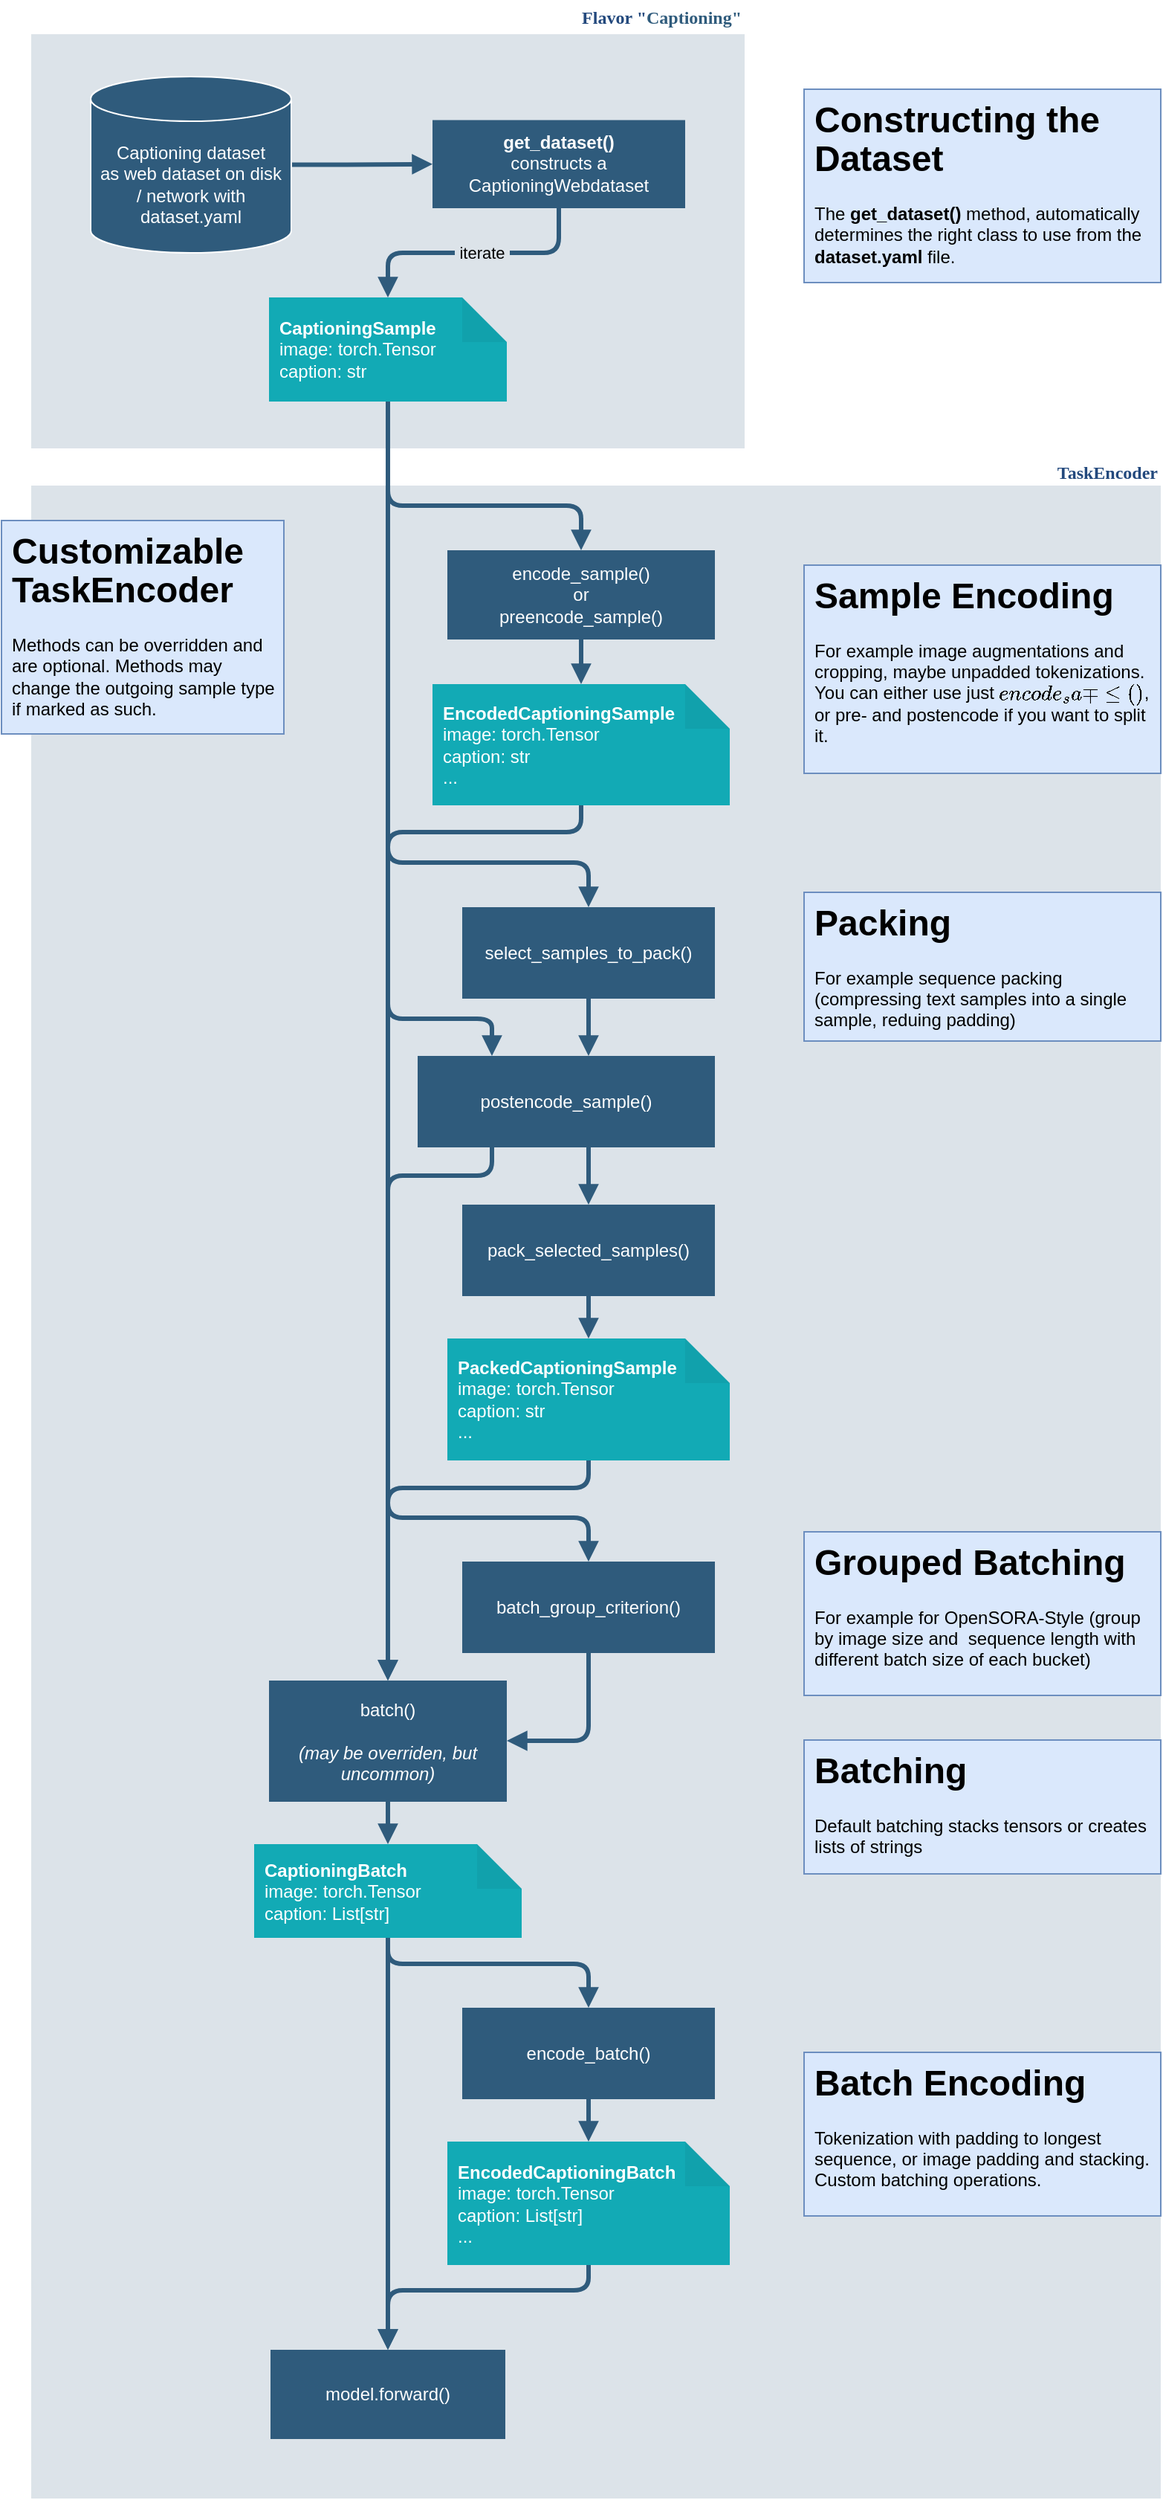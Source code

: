 <mxfile version="26.2.2">
  <diagram id="07fea595-8f29-1299-0266-81d95cde20df" name="Page-1">
    <mxGraphModel dx="3035" dy="2160" grid="1" gridSize="10" guides="0" tooltips="1" connect="1" arrows="1" fold="1" page="0" pageScale="1" pageWidth="1169" pageHeight="827" background="none" math="0" shadow="0">
      <root>
        <mxCell id="0" />
        <mxCell id="1" parent="0" />
        <mxCell id="EeR23cp9OgTQIamsDvA7-231" value="&lt;font color=&quot;#23497d&quot;&gt;TaskEncoder&lt;/font&gt;" style="swimlane;whiteSpace=wrap;fillColor=none;swimlaneFillColor=#BAC8D3;fontColor=#2F5B7C;fontFamily=Tahoma;html=1;strokeColor=none;opacity=50;align=right;startSize=15;verticalAlign=bottom;" parent="1" vertex="1">
          <mxGeometry x="80" y="131.5" width="760" height="1368.5" as="geometry">
            <mxRectangle x="24.5" y="88.5" width="80" height="23" as="alternateBounds" />
          </mxGeometry>
        </mxCell>
        <mxCell id="EeR23cp9OgTQIamsDvA7-262" style="edgeStyle=orthogonalEdgeStyle;shape=connector;rounded=1;orthogonalLoop=1;jettySize=auto;html=1;entryX=0.5;entryY=0;entryDx=0;entryDy=0;entryPerimeter=0;labelBackgroundColor=default;strokeColor=#2F5B7C;strokeWidth=3;fontFamily=Helvetica;fontSize=11;fontColor=default;endArrow=block;endFill=1;" parent="EeR23cp9OgTQIamsDvA7-231" source="EeR23cp9OgTQIamsDvA7-233" target="215" edge="1">
          <mxGeometry relative="1" as="geometry">
            <mxPoint x="240" y="139.5" as="targetPoint" />
            <Array as="points" />
          </mxGeometry>
        </mxCell>
        <mxCell id="EeR23cp9OgTQIamsDvA7-233" value="encode_sample()&lt;br&gt;or&lt;br&gt;preencode_sample()" style="whiteSpace=wrap;strokeColor=none;fillColor=#2f5b7c;shadow=0;fontColor=#FFFFFF;fontFamily=Helvetica;fontStyle=0;html=1;fontSize=12;spacing=6;verticalAlign=middle;dashed=1;dashPattern=12 12;" parent="EeR23cp9OgTQIamsDvA7-231" vertex="1">
          <mxGeometry x="280" y="58.5" width="180" height="60" as="geometry" />
        </mxCell>
        <mxCell id="2y5nxieE3EETo1UtqVLI-180" value="&lt;h1 style=&quot;line-height: 110%;&quot;&gt;Customizable TaskEncoder&lt;br&gt;&lt;/h1&gt;&lt;p style=&quot;line-height: 120%;&quot;&gt;Methods can be overridden and are optional. Methods may change the outgoing sample type if marked as such.&lt;/p&gt;" style="text;html=1;strokeColor=#6c8ebf;fillColor=#dae8fc;spacing=7;spacingTop=-20;whiteSpace=wrap;overflow=hidden;rounded=0;" parent="EeR23cp9OgTQIamsDvA7-231" vertex="1">
          <mxGeometry x="-20" y="38.5" width="190" height="143.5" as="geometry" />
        </mxCell>
        <mxCell id="183" value="select_samples_to_pack()" style="whiteSpace=wrap;strokeColor=none;fillColor=#2f5b7c;shadow=0;fontColor=#FFFFFF;fontFamily=Helvetica;fontStyle=0;html=1;fontSize=12;spacing=6;verticalAlign=middle;dashed=1;dashPattern=12 12;" parent="EeR23cp9OgTQIamsDvA7-231" vertex="1">
          <mxGeometry x="290" y="298.5" width="170" height="61.5" as="geometry" />
        </mxCell>
        <mxCell id="191" style="edgeStyle=orthogonalEdgeStyle;shape=connector;rounded=1;orthogonalLoop=1;jettySize=auto;html=1;labelBackgroundColor=default;strokeColor=#2F5B7C;strokeWidth=3;fontFamily=Helvetica;fontSize=11;fontColor=default;endArrow=block;endFill=1;" parent="EeR23cp9OgTQIamsDvA7-231" target="185" edge="1" source="6ks5d3bdUb8dPeCm2RqI-218">
          <mxGeometry relative="1" as="geometry">
            <mxPoint x="310" y="468.5" as="sourcePoint" />
            <mxPoint x="459" y="397" as="targetPoint" />
            <Array as="points">
              <mxPoint x="310" y="479" />
              <mxPoint x="240" y="479" />
              <mxPoint x="240" y="709" />
              <mxPoint x="375" y="709" />
            </Array>
          </mxGeometry>
        </mxCell>
        <mxCell id="215" value="&lt;b style=&quot;border-color: var(--border-color);&quot;&gt;EncodedCaptioningSample&lt;/b&gt;&lt;br style=&quot;border-color: var(--border-color);&quot;&gt;image: torch.Tensor&lt;br style=&quot;border-color: var(--border-color);&quot;&gt;&lt;div style=&quot;border-color: var(--border-color);&quot;&gt;caption: str&lt;/div&gt;&lt;div style=&quot;border-color: var(--border-color);&quot;&gt;...&lt;/div&gt;" style="shape=note;whiteSpace=wrap;html=1;backgroundOutline=1;darkOpacity=0.05;fontFamily=Helvetica;fontSize=12;fontColor=#FFFFFF;align=left;fillColor=#12aab5;strokeColor=none;shadow=0;fontStyle=0;spacing=7;spacingBottom=0;verticalAlign=middle;" parent="EeR23cp9OgTQIamsDvA7-231" vertex="1">
          <mxGeometry x="270" y="148.5" width="200" height="81.5" as="geometry" />
        </mxCell>
        <mxCell id="216" style="edgeStyle=orthogonalEdgeStyle;shape=connector;rounded=1;orthogonalLoop=1;jettySize=auto;html=1;labelBackgroundColor=default;strokeColor=#2F5B7C;strokeWidth=3;fontFamily=Helvetica;fontSize=11;fontColor=default;endArrow=block;endFill=1;startArrow=none;" parent="EeR23cp9OgTQIamsDvA7-231" source="215" edge="1">
          <mxGeometry relative="1" as="geometry">
            <mxPoint x="459" y="694" as="sourcePoint" />
            <mxPoint x="240" y="818.5" as="targetPoint" />
            <Array as="points">
              <mxPoint x="370" y="248" />
              <mxPoint x="240" y="248" />
            </Array>
          </mxGeometry>
        </mxCell>
        <mxCell id="184" value="pack_selected_samples()" style="whiteSpace=wrap;strokeColor=none;fillColor=#2f5b7c;shadow=0;fontColor=#FFFFFF;fontFamily=Helvetica;fontStyle=0;html=1;fontSize=12;spacing=6;verticalAlign=middle;dashed=1;dashPattern=12 12;" parent="EeR23cp9OgTQIamsDvA7-231" vertex="1">
          <mxGeometry x="290" y="498.5" width="170" height="61.5" as="geometry" />
        </mxCell>
        <mxCell id="185" value="batch_group_criterion()" style="whiteSpace=wrap;strokeColor=none;fillColor=#2f5b7c;shadow=0;fontColor=#FFFFFF;fontFamily=Helvetica;fontStyle=0;html=1;fontSize=12;spacing=6;verticalAlign=middle;dashed=1;dashPattern=12 12;" parent="EeR23cp9OgTQIamsDvA7-231" vertex="1">
          <mxGeometry x="290" y="738.5" width="170" height="61.5" as="geometry" />
        </mxCell>
        <mxCell id="EeR23cp9OgTQIamsDvA7-264" value="&lt;b style=&quot;border-color: var(--border-color);&quot;&gt;CaptioningBatch&lt;/b&gt;&lt;br style=&quot;border-color: var(--border-color);&quot;&gt;image: torch.Tensor&lt;br style=&quot;border-color: var(--border-color);&quot;&gt;&lt;div style=&quot;border-color: var(--border-color);&quot;&gt;caption: List[str]&lt;/div&gt;" style="shape=note;whiteSpace=wrap;html=1;backgroundOutline=1;darkOpacity=0.05;fontFamily=Helvetica;fontSize=12;fontColor=#FFFFFF;align=left;fillColor=#12aab5;strokeColor=none;shadow=0;fontStyle=0;spacing=7;spacingBottom=0;verticalAlign=middle;" parent="EeR23cp9OgTQIamsDvA7-231" vertex="1">
          <mxGeometry x="150" y="928.5" width="180" height="63" as="geometry" />
        </mxCell>
        <mxCell id="EeR23cp9OgTQIamsDvA7-268" value="encode_batch()" style="whiteSpace=wrap;strokeColor=none;fillColor=#2f5b7c;shadow=0;fontColor=#FFFFFF;fontFamily=Helvetica;fontStyle=0;html=1;fontSize=12;spacing=6;verticalAlign=middle;dashed=1;dashPattern=12 12;" parent="EeR23cp9OgTQIamsDvA7-231" vertex="1">
          <mxGeometry x="290" y="1038.5" width="170" height="61.5" as="geometry" />
        </mxCell>
        <mxCell id="EeR23cp9OgTQIamsDvA7-269" style="edgeStyle=orthogonalEdgeStyle;shape=connector;rounded=1;orthogonalLoop=1;jettySize=auto;html=1;labelBackgroundColor=default;strokeColor=#2F5B7C;strokeWidth=3;fontFamily=Helvetica;fontSize=11;fontColor=default;endArrow=block;endFill=1;" parent="EeR23cp9OgTQIamsDvA7-231" source="EeR23cp9OgTQIamsDvA7-264" target="EeR23cp9OgTQIamsDvA7-268" edge="1">
          <mxGeometry relative="1" as="geometry">
            <Array as="points">
              <mxPoint x="240" y="1009" />
              <mxPoint x="375" y="1009" />
            </Array>
          </mxGeometry>
        </mxCell>
        <mxCell id="196" value="&lt;div style=&quot;&quot;&gt;&lt;b style=&quot;border-color: var(--border-color);&quot;&gt;EncodedCaptioningBatch&lt;/b&gt;&lt;br style=&quot;border-color: var(--border-color);&quot;&gt;&lt;span style=&quot;&quot;&gt;image: torch.Tensor&lt;/span&gt;&lt;br style=&quot;border-color: var(--border-color);&quot;&gt;&lt;div style=&quot;border-color: var(--border-color);&quot;&gt;caption: List[str]&lt;/div&gt;&lt;div style=&quot;border-color: var(--border-color);&quot;&gt;...&lt;/div&gt;&lt;/div&gt;" style="shape=note;whiteSpace=wrap;html=1;backgroundOutline=1;darkOpacity=0.05;fontFamily=Helvetica;fontSize=12;fontColor=#FFFFFF;align=left;fillColor=#12aab5;strokeColor=none;shadow=0;fontStyle=0;spacing=7;spacingBottom=0;verticalAlign=middle;" parent="EeR23cp9OgTQIamsDvA7-231" vertex="1">
          <mxGeometry x="280" y="1128.5" width="190" height="83" as="geometry" />
        </mxCell>
        <mxCell id="EeR23cp9OgTQIamsDvA7-273" style="edgeStyle=orthogonalEdgeStyle;shape=connector;rounded=1;orthogonalLoop=1;jettySize=auto;html=1;labelBackgroundColor=default;strokeColor=#2F5B7C;strokeWidth=3;fontFamily=Helvetica;fontSize=11;fontColor=default;endArrow=block;endFill=1;" parent="EeR23cp9OgTQIamsDvA7-231" source="EeR23cp9OgTQIamsDvA7-268" target="196" edge="1">
          <mxGeometry relative="1" as="geometry">
            <mxPoint x="240" y="1026.5" as="targetPoint" />
          </mxGeometry>
        </mxCell>
        <mxCell id="EeR23cp9OgTQIamsDvA7-241" value="batch()&lt;br&gt;&lt;i&gt;&lt;br&gt;(may be overriden, but uncommon)&lt;/i&gt;" style="whiteSpace=wrap;strokeColor=none;fillColor=#2f5b7c;shadow=0;fontColor=#FFFFFF;fontFamily=Helvetica;fontStyle=0;html=1;fontSize=12;spacing=6;verticalAlign=middle;" parent="EeR23cp9OgTQIamsDvA7-231" vertex="1">
          <mxGeometry x="160" y="818.5" width="160" height="81.5" as="geometry" />
        </mxCell>
        <mxCell id="EeR23cp9OgTQIamsDvA7-265" style="edgeStyle=orthogonalEdgeStyle;shape=connector;rounded=1;orthogonalLoop=1;jettySize=auto;html=1;exitX=0.5;exitY=1;exitDx=0;exitDy=0;entryX=0.5;entryY=0;entryDx=0;entryDy=0;entryPerimeter=0;labelBackgroundColor=default;strokeColor=#2F5B7C;strokeWidth=3;fontFamily=Helvetica;fontSize=11;fontColor=default;endArrow=block;endFill=1;" parent="EeR23cp9OgTQIamsDvA7-231" source="EeR23cp9OgTQIamsDvA7-241" target="EeR23cp9OgTQIamsDvA7-264" edge="1">
          <mxGeometry relative="1" as="geometry" />
        </mxCell>
        <mxCell id="194" style="edgeStyle=orthogonalEdgeStyle;shape=connector;rounded=1;orthogonalLoop=1;jettySize=auto;html=1;labelBackgroundColor=default;strokeColor=#2F5B7C;strokeWidth=3;fontFamily=Helvetica;fontSize=11;fontColor=default;endArrow=block;endFill=1;" parent="EeR23cp9OgTQIamsDvA7-231" source="185" target="EeR23cp9OgTQIamsDvA7-241" edge="1">
          <mxGeometry relative="1" as="geometry">
            <mxPoint x="369.5" y="955.5" as="sourcePoint" />
            <mxPoint x="250" y="1002.5" as="targetPoint" />
            <Array as="points">
              <mxPoint x="375" y="859" />
            </Array>
          </mxGeometry>
        </mxCell>
        <mxCell id="201" value="&lt;b style=&quot;border-color: var(--border-color);&quot;&gt;PackedCaptioningSample&lt;/b&gt;&lt;br style=&quot;border-color: var(--border-color);&quot;&gt;image: torch.Tensor&lt;br style=&quot;border-color: var(--border-color);&quot;&gt;&lt;div style=&quot;border-color: var(--border-color);&quot;&gt;caption: str&lt;/div&gt;&lt;div style=&quot;border-color: var(--border-color);&quot;&gt;...&lt;/div&gt;" style="shape=note;whiteSpace=wrap;html=1;backgroundOutline=1;darkOpacity=0.05;fontFamily=Helvetica;fontSize=12;fontColor=#FFFFFF;align=left;fillColor=#12aab5;strokeColor=none;shadow=0;fontStyle=0;spacing=7;spacingBottom=0;verticalAlign=middle;" parent="EeR23cp9OgTQIamsDvA7-231" vertex="1">
          <mxGeometry x="280" y="588.5" width="190" height="82" as="geometry" />
        </mxCell>
        <mxCell id="202" value="" style="edgeStyle=orthogonalEdgeStyle;shape=connector;rounded=1;orthogonalLoop=1;jettySize=auto;html=1;labelBackgroundColor=default;strokeColor=#2F5B7C;strokeWidth=3;fontFamily=Helvetica;fontSize=11;fontColor=default;endArrow=block;endFill=1;" parent="EeR23cp9OgTQIamsDvA7-231" source="184" target="201" edge="1">
          <mxGeometry relative="1" as="geometry">
            <mxPoint x="369" y="529.5" as="sourcePoint" />
            <mxPoint x="240" y="782.5" as="targetPoint" />
            <Array as="points" />
          </mxGeometry>
        </mxCell>
        <mxCell id="190" style="edgeStyle=orthogonalEdgeStyle;shape=connector;rounded=1;orthogonalLoop=1;jettySize=auto;html=1;labelBackgroundColor=default;strokeColor=#2F5B7C;strokeWidth=3;fontFamily=Helvetica;fontSize=11;fontColor=default;endArrow=block;endFill=1;startArrow=none;" parent="EeR23cp9OgTQIamsDvA7-231" source="201" target="EeR23cp9OgTQIamsDvA7-241" edge="1">
          <mxGeometry relative="1" as="geometry">
            <mxPoint x="330" y="440.75" as="sourcePoint" />
            <mxPoint x="459" y="487" as="targetPoint" />
            <Array as="points">
              <mxPoint x="375" y="689" />
              <mxPoint x="240" y="689" />
            </Array>
          </mxGeometry>
        </mxCell>
        <mxCell id="2y5nxieE3EETo1UtqVLI-175" value="&lt;h1 style=&quot;line-height: 110%;&quot;&gt;Batching&lt;/h1&gt;&lt;p style=&quot;line-height: 120%;&quot;&gt;Default batching stacks tensors or creates lists of strings&lt;/p&gt;" style="text;html=1;strokeColor=#6c8ebf;fillColor=#dae8fc;spacing=7;spacingTop=-20;whiteSpace=wrap;overflow=hidden;rounded=0;" parent="EeR23cp9OgTQIamsDvA7-231" vertex="1">
          <mxGeometry x="520" y="858.5" width="240" height="90" as="geometry" />
        </mxCell>
        <mxCell id="2y5nxieE3EETo1UtqVLI-176" value="&lt;h1 style=&quot;line-height: 110%;&quot;&gt;Batch Encoding&lt;/h1&gt;&lt;p style=&quot;line-height: 120%;&quot;&gt;Tokenization with padding to longest sequence, or image padding and stacking. Custom batching operations.&lt;/p&gt;" style="text;html=1;strokeColor=#6c8ebf;fillColor=#dae8fc;spacing=7;spacingTop=-20;whiteSpace=wrap;overflow=hidden;rounded=0;" parent="EeR23cp9OgTQIamsDvA7-231" vertex="1">
          <mxGeometry x="520" y="1068.5" width="240" height="110" as="geometry" />
        </mxCell>
        <mxCell id="186" style="edgeStyle=orthogonalEdgeStyle;shape=connector;rounded=1;orthogonalLoop=1;jettySize=auto;html=1;labelBackgroundColor=default;strokeColor=#2F5B7C;strokeWidth=3;fontFamily=Helvetica;fontSize=11;fontColor=default;endArrow=block;endFill=1;" parent="EeR23cp9OgTQIamsDvA7-231" source="EeR23cp9OgTQIamsDvA7-264" target="EeR23cp9OgTQIamsDvA7-275" edge="1">
          <mxGeometry relative="1" as="geometry">
            <mxPoint x="330" y="763.5" as="sourcePoint" />
            <mxPoint x="240" y="1026.5" as="targetPoint" />
          </mxGeometry>
        </mxCell>
        <mxCell id="EeR23cp9OgTQIamsDvA7-275" value="model.forward()" style="whiteSpace=wrap;strokeColor=none;fillColor=#2f5b7c;shadow=0;fontColor=#FFFFFF;fontFamily=Helvetica;fontStyle=0;html=1;fontSize=12;spacing=6;verticalAlign=middle;dashed=1;dashPattern=12 12;" parent="EeR23cp9OgTQIamsDvA7-231" vertex="1">
          <mxGeometry x="161" y="1268.5" width="158" height="60" as="geometry" />
        </mxCell>
        <mxCell id="197" style="edgeStyle=orthogonalEdgeStyle;shape=connector;rounded=1;orthogonalLoop=1;jettySize=auto;html=1;labelBackgroundColor=default;strokeColor=#2F5B7C;strokeWidth=3;fontFamily=Helvetica;fontSize=11;fontColor=default;endArrow=block;endFill=1;" parent="EeR23cp9OgTQIamsDvA7-231" source="196" target="EeR23cp9OgTQIamsDvA7-275" edge="1">
          <mxGeometry relative="1" as="geometry">
            <mxPoint x="369.5" y="989.5" as="sourcePoint" />
            <mxPoint x="369" y="1032.5" as="targetPoint" />
            <Array as="points">
              <mxPoint x="375" y="1228.5" />
              <mxPoint x="240" y="1228.5" />
            </Array>
          </mxGeometry>
        </mxCell>
        <mxCell id="218" value="&lt;h1 style=&quot;line-height: 110%;&quot;&gt;Grouped Batching&lt;/h1&gt;&lt;p style=&quot;line-height: 120%;&quot;&gt;For example for OpenSORA-Style (group by image size and&amp;nbsp; sequence length with different batch size of each bucket)&lt;/p&gt;" style="text;html=1;strokeColor=#6c8ebf;fillColor=#dae8fc;spacing=7;spacingTop=-20;whiteSpace=wrap;overflow=hidden;rounded=0;" parent="EeR23cp9OgTQIamsDvA7-231" vertex="1">
          <mxGeometry x="520" y="718.5" width="240" height="110" as="geometry" />
        </mxCell>
        <mxCell id="6ks5d3bdUb8dPeCm2RqI-218" value="postencode_sample()" style="whiteSpace=wrap;strokeColor=none;fillColor=#2f5b7c;shadow=0;fontColor=#FFFFFF;fontFamily=Helvetica;fontStyle=0;html=1;fontSize=12;spacing=6;verticalAlign=middle;dashed=1;dashPattern=12 12;" vertex="1" parent="EeR23cp9OgTQIamsDvA7-231">
          <mxGeometry x="260" y="398.5" width="200" height="61.5" as="geometry" />
        </mxCell>
        <mxCell id="6ks5d3bdUb8dPeCm2RqI-220" value="" style="edgeStyle=orthogonalEdgeStyle;shape=connector;rounded=1;orthogonalLoop=1;jettySize=auto;html=1;labelBackgroundColor=default;strokeColor=#2F5B7C;strokeWidth=3;fontFamily=Helvetica;fontSize=11;fontColor=default;endArrow=block;endFill=1;" edge="1" parent="EeR23cp9OgTQIamsDvA7-231" source="183" target="6ks5d3bdUb8dPeCm2RqI-218">
          <mxGeometry relative="1" as="geometry">
            <mxPoint x="455" y="491.5" as="sourcePoint" />
            <mxPoint x="455" y="610.5" as="targetPoint" />
            <Array as="points">
              <mxPoint x="375" y="389" />
              <mxPoint x="375" y="389" />
            </Array>
          </mxGeometry>
        </mxCell>
        <mxCell id="6ks5d3bdUb8dPeCm2RqI-221" value="" style="edgeStyle=orthogonalEdgeStyle;shape=connector;rounded=1;orthogonalLoop=1;jettySize=auto;html=1;labelBackgroundColor=default;strokeColor=#2F5B7C;strokeWidth=3;fontFamily=Helvetica;fontSize=11;fontColor=default;endArrow=block;endFill=1;" edge="1" parent="EeR23cp9OgTQIamsDvA7-231">
          <mxGeometry relative="1" as="geometry">
            <mxPoint x="375" y="458.5" as="sourcePoint" />
            <mxPoint x="375" y="498.5" as="targetPoint" />
            <Array as="points">
              <mxPoint x="375" y="498.5" />
              <mxPoint x="375" y="498.5" />
            </Array>
          </mxGeometry>
        </mxCell>
        <mxCell id="217" value="&lt;h1 style=&quot;line-height: 110%;&quot;&gt;Packing&lt;/h1&gt;&lt;p style=&quot;line-height: 120%;&quot;&gt;For example sequence packing (compressing text samples into a single sample, reduing padding)&lt;/p&gt;" style="text;html=1;strokeColor=#6c8ebf;fillColor=#dae8fc;spacing=7;spacingTop=-20;whiteSpace=wrap;overflow=hidden;rounded=0;" parent="EeR23cp9OgTQIamsDvA7-231" vertex="1">
          <mxGeometry x="520" y="288.5" width="240" height="100" as="geometry" />
        </mxCell>
        <mxCell id="2y5nxieE3EETo1UtqVLI-174" value="&lt;h1 style=&quot;line-height: 110%;&quot;&gt;Sample Encoding&lt;/h1&gt;&lt;p style=&quot;line-height: 120%;&quot;&gt;For example image augmentations and cropping, maybe unpadded tokenizations.&lt;br&gt;You can either use just `encode_sample()`, or pre- and postencode if you want to split it.&lt;/p&gt;" style="text;html=1;strokeColor=#6c8ebf;fillColor=#dae8fc;spacing=7;spacingTop=-20;whiteSpace=wrap;overflow=hidden;rounded=0;" parent="EeR23cp9OgTQIamsDvA7-231" vertex="1">
          <mxGeometry x="520" y="68.5" width="240" height="140" as="geometry" />
        </mxCell>
        <mxCell id="170" value="&lt;font color=&quot;#23497d&quot;&gt;Flavor &quot;&lt;/font&gt;Captioning&quot;" style="swimlane;whiteSpace=wrap;fillColor=none;swimlaneFillColor=#BAC8D3;fontColor=#2F5B7C;fontFamily=Tahoma;html=1;strokeColor=none;opacity=50;align=right;" parent="1" vertex="1">
          <mxGeometry x="80" y="-180" width="480" height="301.5" as="geometry">
            <mxRectangle x="24.5" y="88.5" width="80" height="23" as="alternateBounds" />
          </mxGeometry>
        </mxCell>
        <mxCell id="EeR23cp9OgTQIamsDvA7-252" style="edgeStyle=orthogonalEdgeStyle;shape=connector;rounded=1;orthogonalLoop=1;jettySize=auto;html=1;entryX=0;entryY=0.5;entryDx=0;entryDy=0;labelBackgroundColor=default;strokeColor=#2F5B7C;strokeWidth=3;fontFamily=Helvetica;fontSize=11;fontColor=default;endArrow=block;endFill=1;" parent="170" source="EeR23cp9OgTQIamsDvA7-218" target="EeR23cp9OgTQIamsDvA7-251" edge="1">
          <mxGeometry relative="1" as="geometry" />
        </mxCell>
        <mxCell id="EeR23cp9OgTQIamsDvA7-218" value="Captioning dataset&lt;br&gt;as web dataset on disk / network with&lt;br&gt;dataset.yaml" style="shape=cylinder3;whiteSpace=wrap;html=1;boundedLbl=1;backgroundOutline=1;size=15;fillColor=#2f5b7c;strokeColor=#FFFFFF;fontColor=#FFFFFF;shadow=0;fontStyle=0;gradientColor=none;spacing=6;" parent="170" vertex="1">
          <mxGeometry x="40" y="51.5" width="135" height="118.5" as="geometry" />
        </mxCell>
        <mxCell id="EeR23cp9OgTQIamsDvA7-249" value="&lt;b style=&quot;border-color: var(--border-color);&quot;&gt;CaptioningSample&lt;/b&gt;&lt;br style=&quot;border-color: var(--border-color);&quot;&gt;image: torch.Tensor&lt;br style=&quot;border-color: var(--border-color);&quot;&gt;&lt;div style=&quot;border-color: var(--border-color);&quot;&gt;caption: str&lt;/div&gt;" style="shape=note;whiteSpace=wrap;html=1;backgroundOutline=1;darkOpacity=0.05;fontFamily=Helvetica;fontSize=12;fontColor=#FFFFFF;align=left;fillColor=#12aab5;strokeColor=none;shadow=0;fontStyle=0;spacing=7;spacingBottom=0;verticalAlign=middle;" parent="170" vertex="1">
          <mxGeometry x="160" y="200" width="160" height="70" as="geometry" />
        </mxCell>
        <mxCell id="EeR23cp9OgTQIamsDvA7-253" value="&amp;nbsp;iterate&amp;nbsp;" style="edgeStyle=orthogonalEdgeStyle;shape=connector;rounded=1;orthogonalLoop=1;jettySize=auto;html=1;entryX=0.5;entryY=0;entryDx=0;entryDy=0;entryPerimeter=0;labelBackgroundColor=#dce3e9;strokeColor=#2F5B7C;strokeWidth=3;fontFamily=Helvetica;fontSize=11;fontColor=default;endArrow=block;endFill=1;labelBorderColor=none;spacingLeft=0;spacingRight=-3;spacing=3;" parent="170" source="EeR23cp9OgTQIamsDvA7-251" target="EeR23cp9OgTQIamsDvA7-249" edge="1">
          <mxGeometry x="-0.043" relative="1" as="geometry">
            <mxPoint as="offset" />
          </mxGeometry>
        </mxCell>
        <mxCell id="EeR23cp9OgTQIamsDvA7-251" value="&lt;b&gt;get_dataset()&lt;/b&gt;&lt;br&gt;constructs a&lt;br&gt;CaptioningWebdataset" style="whiteSpace=wrap;strokeColor=none;fillColor=#2f5b7c;shadow=0;fontColor=#FFFFFF;fontFamily=Helvetica;fontStyle=0;html=1;fontSize=12;spacing=6;verticalAlign=middle;" parent="170" vertex="1">
          <mxGeometry x="270" y="80.75" width="170" height="59.25" as="geometry" />
        </mxCell>
        <mxCell id="2y5nxieE3EETo1UtqVLI-178" value="&lt;h1 style=&quot;line-height: 110%;&quot;&gt;Constructing the Dataset&lt;/h1&gt;&lt;p style=&quot;line-height: 120%;&quot;&gt;The &lt;b&gt;get_dataset()&lt;/b&gt; method, automatically determines the right class to use from the &lt;b&gt;dataset.yaml&lt;/b&gt; file.&lt;/p&gt;&lt;p style=&quot;line-height: 120%;&quot;&gt;You can pass your &lt;b&gt;TaskEncoder&lt;/b&gt; to the method to use custom methods as shown below&lt;/p&gt;" style="text;html=1;strokeColor=#6c8ebf;fillColor=#dae8fc;spacing=7;spacingTop=-20;whiteSpace=wrap;overflow=hidden;rounded=0;" parent="1" vertex="1">
          <mxGeometry x="600" y="-120" width="240" height="130" as="geometry" />
        </mxCell>
        <mxCell id="2y5nxieE3EETo1UtqVLI-179" style="edgeStyle=orthogonalEdgeStyle;rounded=1;orthogonalLoop=1;jettySize=auto;html=1;endArrow=block;strokeColor=#2F5B7C;strokeWidth=3;endFill=1;" parent="1" source="EeR23cp9OgTQIamsDvA7-249" target="EeR23cp9OgTQIamsDvA7-233" edge="1">
          <mxGeometry relative="1" as="geometry">
            <Array as="points">
              <mxPoint x="320" y="160" />
              <mxPoint x="450" y="160" />
            </Array>
          </mxGeometry>
        </mxCell>
        <mxCell id="214" style="edgeStyle=orthogonalEdgeStyle;shape=connector;rounded=1;orthogonalLoop=1;jettySize=auto;html=1;labelBackgroundColor=default;strokeColor=#2F5B7C;strokeWidth=3;fontFamily=Helvetica;fontSize=11;fontColor=default;endArrow=block;endFill=1;exitX=0.5;exitY=1;exitDx=0;exitDy=0;exitPerimeter=0;" parent="1" source="EeR23cp9OgTQIamsDvA7-249" target="183" edge="1">
          <mxGeometry relative="1" as="geometry">
            <mxPoint x="320" y="367.5" as="sourcePoint" />
            <mxPoint x="539" y="641.5" as="targetPoint" />
            <Array as="points">
              <mxPoint x="320" y="400" />
              <mxPoint x="455" y="400" />
            </Array>
          </mxGeometry>
        </mxCell>
        <mxCell id="EeR23cp9OgTQIamsDvA7-263" style="edgeStyle=orthogonalEdgeStyle;shape=connector;rounded=1;orthogonalLoop=1;jettySize=auto;html=1;labelBackgroundColor=default;strokeColor=#2F5B7C;strokeWidth=3;fontFamily=Helvetica;fontSize=11;fontColor=default;endArrow=block;endFill=1;" parent="1" source="EeR23cp9OgTQIamsDvA7-249" edge="1">
          <mxGeometry relative="1" as="geometry">
            <mxPoint x="320" y="367.5" as="sourcePoint" />
            <mxPoint x="390" y="530" as="targetPoint" />
            <Array as="points">
              <mxPoint x="320" y="505" />
              <mxPoint x="390" y="505" />
            </Array>
          </mxGeometry>
        </mxCell>
      </root>
    </mxGraphModel>
  </diagram>
</mxfile>
